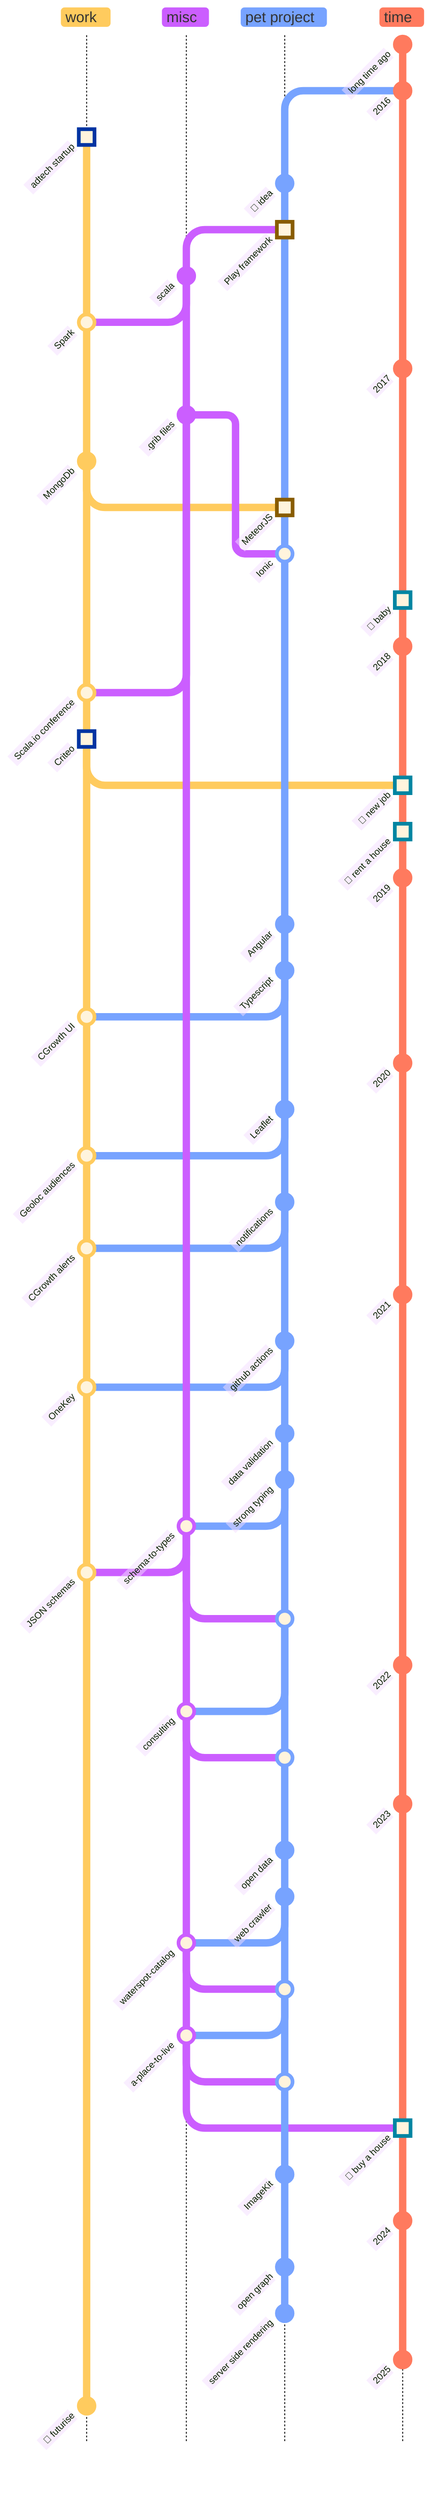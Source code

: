 ---
config:
  theme: 'base'
  gitGraph:
    mainBranchName: "time"
    mainBranchOrder: 4
    parallelCommits: false
---
gitGraph TB: %%LR:
    branch "work" order:1
    checkout "time"
    commit id:"long time ago"

    %% ------------------------------- 2016
    checkout "time"
    commit id:"2016"
    %% ------------------------------------

    checkout "time"
    checkout "work"
    commit id:"adtech startup" type:HIGHLIGHT

    %% ------------- Start pet project
    checkout "time"
    branch "pet project"  order:3
    checkout "pet project"
    commit id:"🤙 idea"
    commit id:"Play framework" type:HIGHLIGHT
    %% ------------------------------------

    branch "misc" order:2
    checkout "misc"
    commit id:"scala"
    
    checkout "work"
    merge "misc" id:"Spark"

    %% ------------------------------- 2017
    checkout "time"
    commit id:"2017"
    %% ------------------------------------
    
    checkout "misc"
    commit id:".grib files"
    
    checkout "work"
    commit id:"MongoDb"
    
    checkout "pet project"
    merge "work" id:"MeteorJS" type:HIGHLIGHT
    
    merge "misc" id:"Ionic"
    
    %% ------------------------------- Baby
    checkout "time"
    commit id:"👶 baby" type:HIGHLIGHT
    %% ------------------------------------

    %% ------------------------------- 2018
    checkout "time"
    commit id:"2018"
    %% ------------------------------------

    %% --------------------------- Scala.io
    checkout "work"
    merge "misc" id:"Scala.io conference"
    %% ------------------------------------
    
    %% ---------------------------- Start Criteo
    checkout "work"
    commit id:"Criteo" type:HIGHLIGHT
    checkout "time"
    merge "work" id:"👔 new job" type:HIGHLIGHT

    commit id:"🏡 rent a house" type:HIGHLIGHT
    
    %% ------------------------------- 2019
    checkout "time"
    commit id:"2019"
    %% ------------------------------------

    checkout "pet project"
    commit id:"Angular"
    commit id:"Typescript"

    checkout "work"
    merge "pet project" id:"CGrowth UI"

    %% ------------------------------- 2020
    checkout "time"
    commit id:"2020"
    %% ------------------------------------
    
    checkout "pet project"
    commit id:"Leaflet"
    
    checkout "work"
    merge "pet project" id:"Geoloc audiences"

    checkout "pet project"
    commit id:"notifications"

    checkout "work"
    merge "pet project" id:"CGrowth alerts"

%% ------------------------------- 2021
    checkout "time"
    commit id:"2021"
    %% ------------------------------------

    checkout "pet project"
    commit id:"github actions"

    checkout "work"
    merge "pet project" id:"OneKey"


    checkout "pet project"
    commit id:"data validation"
    commit id:"strong typing"


    checkout "misc"
    merge "pet project" id:"schema-to-types"

    checkout "work"
    merge "misc" id:"JSON schemas"
    
    checkout "pet project"
    merge "misc"

    %% ------------------------------- 2022
    checkout "time"
    commit id:"2022"
    %% ------------------------------------
    
    checkout "misc"
    merge "pet project" id:"consulting"

    checkout "pet project"
    merge "misc"

    %% ------------------------------- 2023
    checkout "time"
    commit id:"2023"
    %% ------------------------------------
    
    checkout "pet project"
    commit id:"open data"
    commit id:"web crawler"
    
    checkout "misc"
    merge "pet project" id:"waterspot-catalog"
    checkout "pet project"
    merge "misc"

    %% ---------------------- Place to live
    checkout "misc"
    merge "pet project" id:"a-place-to-live"
    checkout "pet project"
    merge "misc"
    %% ------------------------------------

    checkout "time"
    merge "misc" id:"🏡 buy a house" type:HIGHLIGHT

    checkout "pet project"
    commit id:"ImageKit"

    %% ------------------------------- 2024
    checkout "time"
    commit id:"2024"
    %% ------------------------------------

    checkout "pet project"
    commit id:"open graph"

    checkout "pet project"
    commit id:"server side rendering"

    %% ------------------------------- 2025
    checkout "time"
    commit id:"2025"
    %% ------------------------------------

    checkout "work"
    commit id:"🎤 futurise"